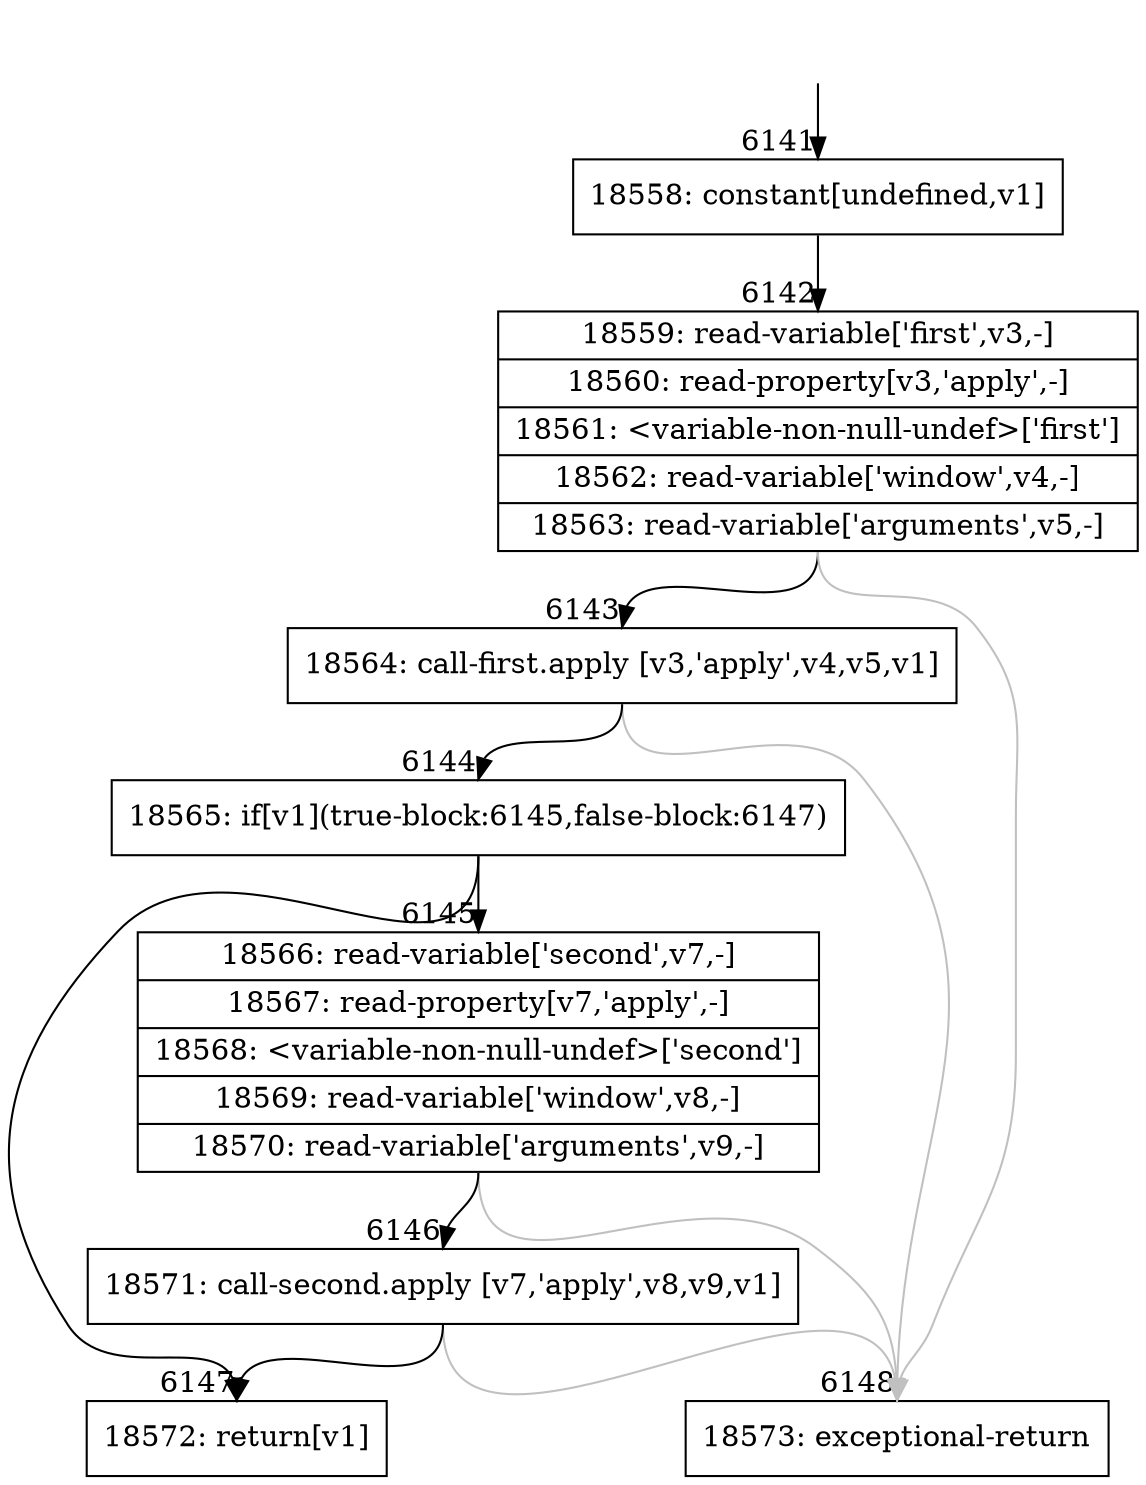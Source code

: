 digraph {
rankdir="TD"
BB_entry416[shape=none,label=""];
BB_entry416 -> BB6141 [tailport=s, headport=n, headlabel="    6141"]
BB6141 [shape=record label="{18558: constant[undefined,v1]}" ] 
BB6141 -> BB6142 [tailport=s, headport=n, headlabel="      6142"]
BB6142 [shape=record label="{18559: read-variable['first',v3,-]|18560: read-property[v3,'apply',-]|18561: \<variable-non-null-undef\>['first']|18562: read-variable['window',v4,-]|18563: read-variable['arguments',v5,-]}" ] 
BB6142 -> BB6143 [tailport=s, headport=n, headlabel="      6143"]
BB6142 -> BB6148 [tailport=s, headport=n, color=gray, headlabel="      6148"]
BB6143 [shape=record label="{18564: call-first.apply [v3,'apply',v4,v5,v1]}" ] 
BB6143 -> BB6144 [tailport=s, headport=n, headlabel="      6144"]
BB6143 -> BB6148 [tailport=s, headport=n, color=gray]
BB6144 [shape=record label="{18565: if[v1](true-block:6145,false-block:6147)}" ] 
BB6144 -> BB6147 [tailport=s, headport=n, headlabel="      6147"]
BB6144 -> BB6145 [tailport=s, headport=n, headlabel="      6145"]
BB6145 [shape=record label="{18566: read-variable['second',v7,-]|18567: read-property[v7,'apply',-]|18568: \<variable-non-null-undef\>['second']|18569: read-variable['window',v8,-]|18570: read-variable['arguments',v9,-]}" ] 
BB6145 -> BB6146 [tailport=s, headport=n, headlabel="      6146"]
BB6145 -> BB6148 [tailport=s, headport=n, color=gray]
BB6146 [shape=record label="{18571: call-second.apply [v7,'apply',v8,v9,v1]}" ] 
BB6146 -> BB6147 [tailport=s, headport=n]
BB6146 -> BB6148 [tailport=s, headport=n, color=gray]
BB6147 [shape=record label="{18572: return[v1]}" ] 
BB6148 [shape=record label="{18573: exceptional-return}" ] 
//#$~ 8931
}
